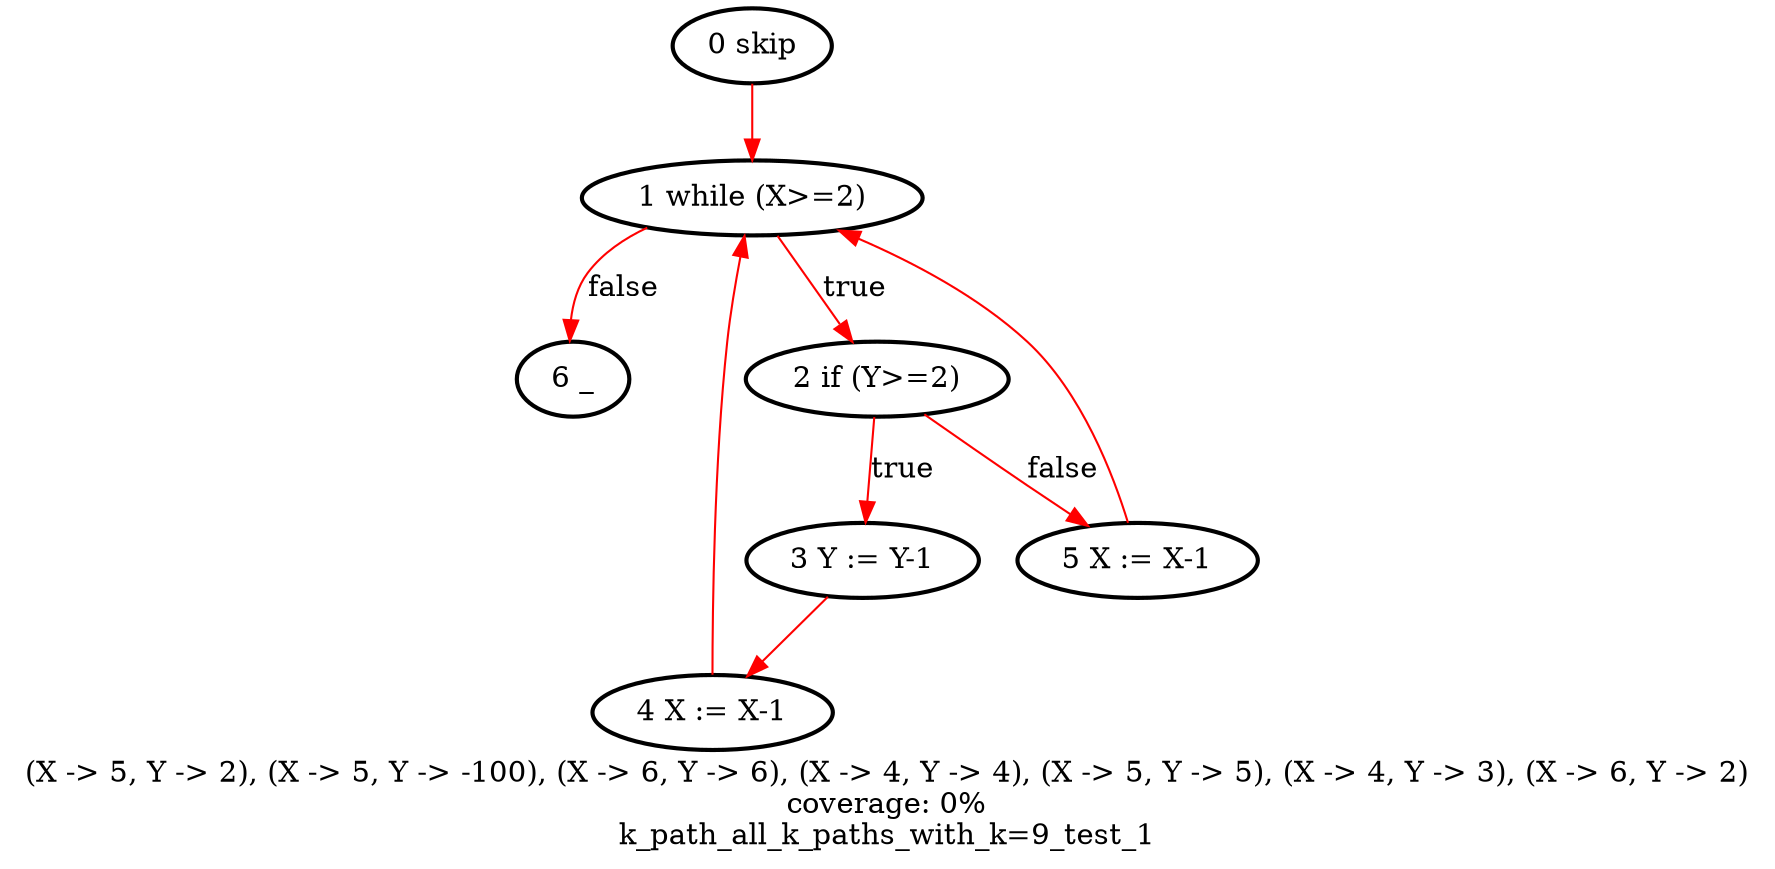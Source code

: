 digraph "k_path_all_k_paths_with_k=9_test_1" {
	label = "(X -> 5, Y -> 2), (X -> 5, Y -> -100), (X -> 6, Y -> 6), (X -> 4, Y -> 4), (X -> 5, Y -> 5), (X -> 4, Y -> 3), (X -> 6, Y -> 2)
coverage: 0%
k_path_all_k_paths_with_k=9_test_1"
	"1 while (X>=2)" -> "6 _" [label = false, color = red]
	"4 X := X-1" [style = bold]
	"3 Y := Y-1" [style = bold]
	"5 X := X-1" [style = bold]
	"2 if (Y>=2)" [style = bold]
	"2 if (Y>=2)" -> "5 X := X-1" [label = false, color = red]
	"6 _" [style = bold]
	"1 while (X>=2)" [style = bold]
	"0 skip" [style = bold]
	"2 if (Y>=2)" -> "3 Y := Y-1" [label = true, color = red]
	"3 Y := Y-1" -> "4 X := X-1" [color = red]
	"1 while (X>=2)" -> "2 if (Y>=2)" [label = true, color = red]
	"0 skip" -> "1 while (X>=2)" [color = red]
	"4 X := X-1" -> "1 while (X>=2)" [color = red]
	"5 X := X-1" -> "1 while (X>=2)" [color = red]
}
